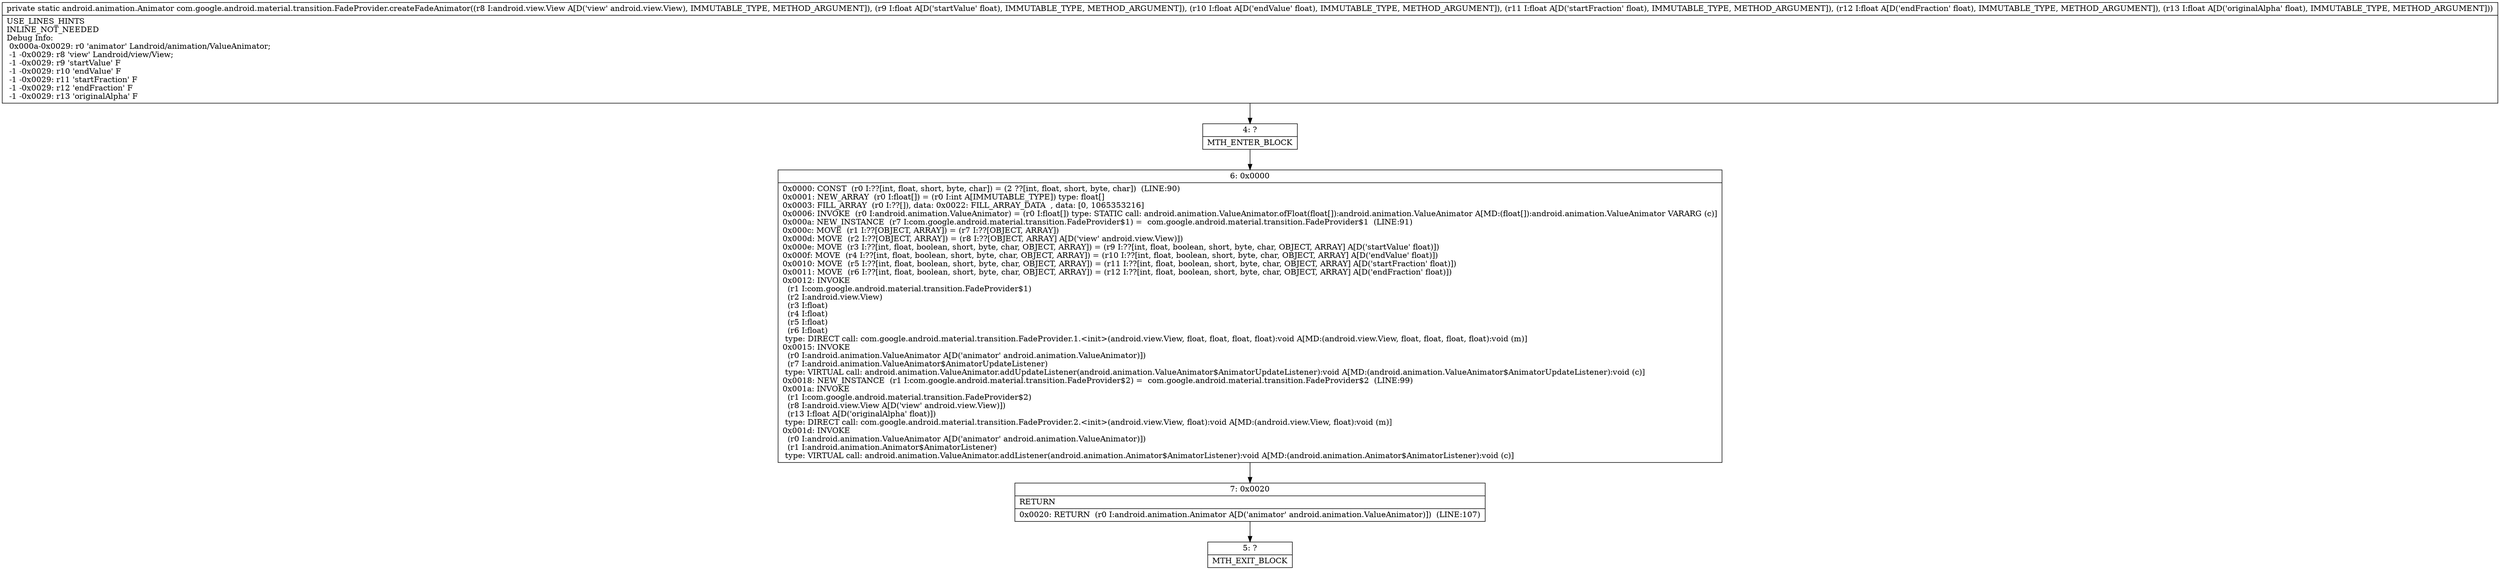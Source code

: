 digraph "CFG forcom.google.android.material.transition.FadeProvider.createFadeAnimator(Landroid\/view\/View;FFFFF)Landroid\/animation\/Animator;" {
Node_4 [shape=record,label="{4\:\ ?|MTH_ENTER_BLOCK\l}"];
Node_6 [shape=record,label="{6\:\ 0x0000|0x0000: CONST  (r0 I:??[int, float, short, byte, char]) = (2 ??[int, float, short, byte, char])  (LINE:90)\l0x0001: NEW_ARRAY  (r0 I:float[]) = (r0 I:int A[IMMUTABLE_TYPE]) type: float[] \l0x0003: FILL_ARRAY  (r0 I:??[]), data: 0x0022: FILL_ARRAY_DATA  , data: [0, 1065353216] \l0x0006: INVOKE  (r0 I:android.animation.ValueAnimator) = (r0 I:float[]) type: STATIC call: android.animation.ValueAnimator.ofFloat(float[]):android.animation.ValueAnimator A[MD:(float[]):android.animation.ValueAnimator VARARG (c)]\l0x000a: NEW_INSTANCE  (r7 I:com.google.android.material.transition.FadeProvider$1) =  com.google.android.material.transition.FadeProvider$1  (LINE:91)\l0x000c: MOVE  (r1 I:??[OBJECT, ARRAY]) = (r7 I:??[OBJECT, ARRAY]) \l0x000d: MOVE  (r2 I:??[OBJECT, ARRAY]) = (r8 I:??[OBJECT, ARRAY] A[D('view' android.view.View)]) \l0x000e: MOVE  (r3 I:??[int, float, boolean, short, byte, char, OBJECT, ARRAY]) = (r9 I:??[int, float, boolean, short, byte, char, OBJECT, ARRAY] A[D('startValue' float)]) \l0x000f: MOVE  (r4 I:??[int, float, boolean, short, byte, char, OBJECT, ARRAY]) = (r10 I:??[int, float, boolean, short, byte, char, OBJECT, ARRAY] A[D('endValue' float)]) \l0x0010: MOVE  (r5 I:??[int, float, boolean, short, byte, char, OBJECT, ARRAY]) = (r11 I:??[int, float, boolean, short, byte, char, OBJECT, ARRAY] A[D('startFraction' float)]) \l0x0011: MOVE  (r6 I:??[int, float, boolean, short, byte, char, OBJECT, ARRAY]) = (r12 I:??[int, float, boolean, short, byte, char, OBJECT, ARRAY] A[D('endFraction' float)]) \l0x0012: INVOKE  \l  (r1 I:com.google.android.material.transition.FadeProvider$1)\l  (r2 I:android.view.View)\l  (r3 I:float)\l  (r4 I:float)\l  (r5 I:float)\l  (r6 I:float)\l type: DIRECT call: com.google.android.material.transition.FadeProvider.1.\<init\>(android.view.View, float, float, float, float):void A[MD:(android.view.View, float, float, float, float):void (m)]\l0x0015: INVOKE  \l  (r0 I:android.animation.ValueAnimator A[D('animator' android.animation.ValueAnimator)])\l  (r7 I:android.animation.ValueAnimator$AnimatorUpdateListener)\l type: VIRTUAL call: android.animation.ValueAnimator.addUpdateListener(android.animation.ValueAnimator$AnimatorUpdateListener):void A[MD:(android.animation.ValueAnimator$AnimatorUpdateListener):void (c)]\l0x0018: NEW_INSTANCE  (r1 I:com.google.android.material.transition.FadeProvider$2) =  com.google.android.material.transition.FadeProvider$2  (LINE:99)\l0x001a: INVOKE  \l  (r1 I:com.google.android.material.transition.FadeProvider$2)\l  (r8 I:android.view.View A[D('view' android.view.View)])\l  (r13 I:float A[D('originalAlpha' float)])\l type: DIRECT call: com.google.android.material.transition.FadeProvider.2.\<init\>(android.view.View, float):void A[MD:(android.view.View, float):void (m)]\l0x001d: INVOKE  \l  (r0 I:android.animation.ValueAnimator A[D('animator' android.animation.ValueAnimator)])\l  (r1 I:android.animation.Animator$AnimatorListener)\l type: VIRTUAL call: android.animation.ValueAnimator.addListener(android.animation.Animator$AnimatorListener):void A[MD:(android.animation.Animator$AnimatorListener):void (c)]\l}"];
Node_7 [shape=record,label="{7\:\ 0x0020|RETURN\l|0x0020: RETURN  (r0 I:android.animation.Animator A[D('animator' android.animation.ValueAnimator)])  (LINE:107)\l}"];
Node_5 [shape=record,label="{5\:\ ?|MTH_EXIT_BLOCK\l}"];
MethodNode[shape=record,label="{private static android.animation.Animator com.google.android.material.transition.FadeProvider.createFadeAnimator((r8 I:android.view.View A[D('view' android.view.View), IMMUTABLE_TYPE, METHOD_ARGUMENT]), (r9 I:float A[D('startValue' float), IMMUTABLE_TYPE, METHOD_ARGUMENT]), (r10 I:float A[D('endValue' float), IMMUTABLE_TYPE, METHOD_ARGUMENT]), (r11 I:float A[D('startFraction' float), IMMUTABLE_TYPE, METHOD_ARGUMENT]), (r12 I:float A[D('endFraction' float), IMMUTABLE_TYPE, METHOD_ARGUMENT]), (r13 I:float A[D('originalAlpha' float), IMMUTABLE_TYPE, METHOD_ARGUMENT]))  | USE_LINES_HINTS\lINLINE_NOT_NEEDED\lDebug Info:\l  0x000a\-0x0029: r0 'animator' Landroid\/animation\/ValueAnimator;\l  \-1 \-0x0029: r8 'view' Landroid\/view\/View;\l  \-1 \-0x0029: r9 'startValue' F\l  \-1 \-0x0029: r10 'endValue' F\l  \-1 \-0x0029: r11 'startFraction' F\l  \-1 \-0x0029: r12 'endFraction' F\l  \-1 \-0x0029: r13 'originalAlpha' F\l}"];
MethodNode -> Node_4;Node_4 -> Node_6;
Node_6 -> Node_7;
Node_7 -> Node_5;
}


